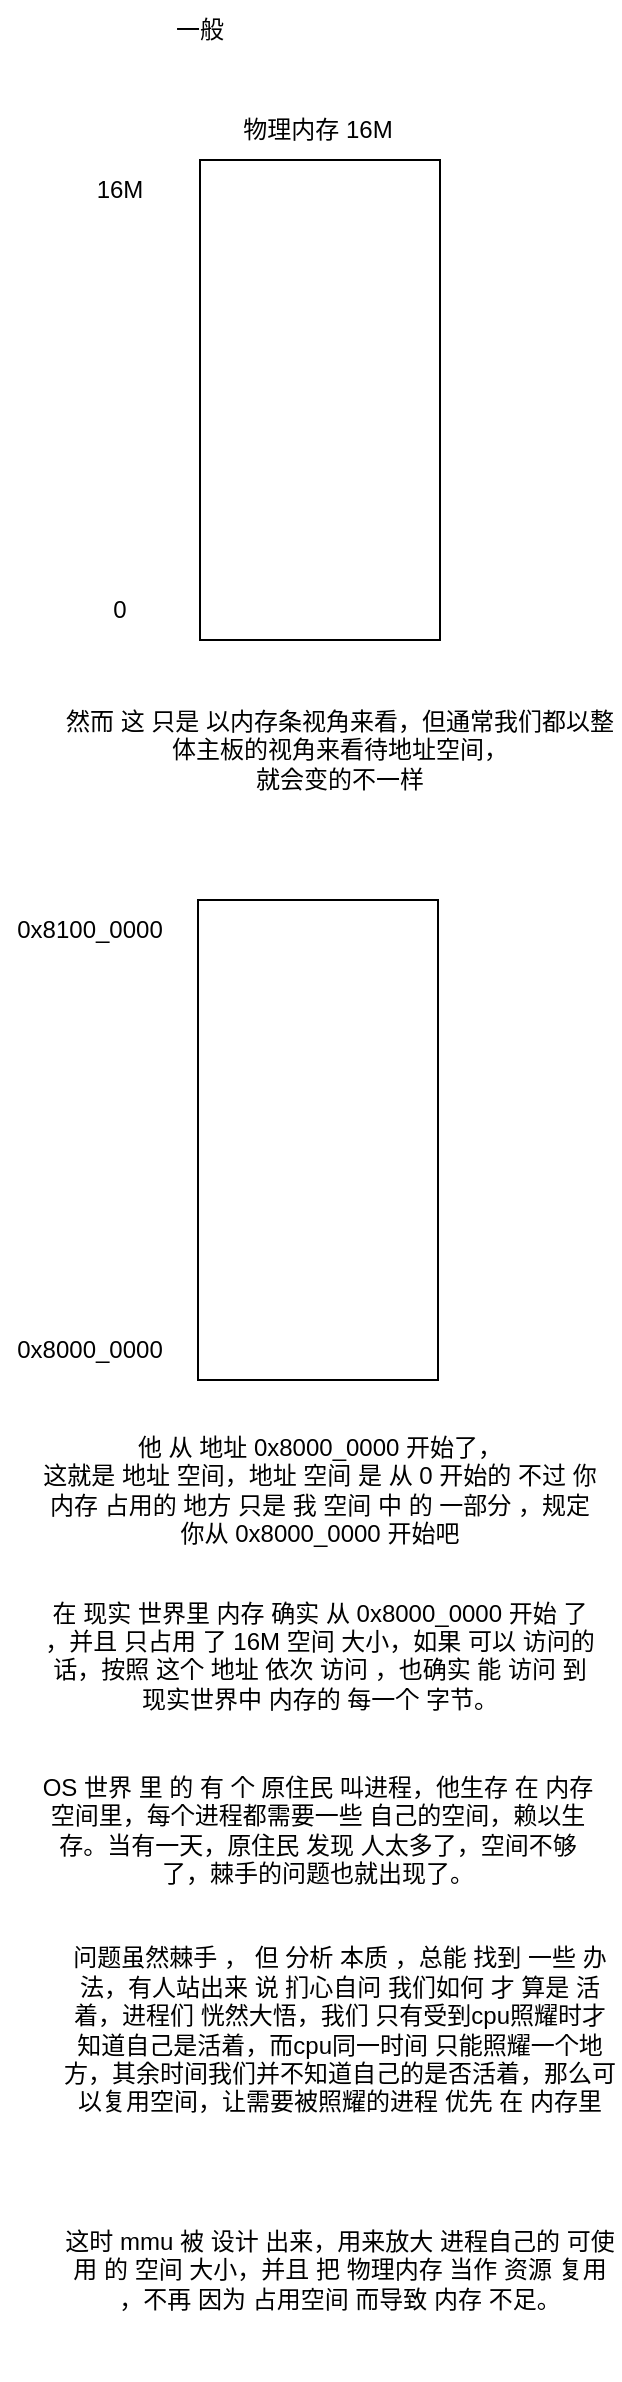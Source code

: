<mxfile version="15.5.1" type="github"><diagram id="F9qDpmXNefwMaMpQKwbR" name="Page-1"><mxGraphModel dx="1350" dy="713" grid="1" gridSize="10" guides="1" tooltips="1" connect="1" arrows="1" fold="1" page="1" pageScale="1" pageWidth="827" pageHeight="1169" math="0" shadow="0"><root><mxCell id="0"/><mxCell id="1" parent="0"/><mxCell id="p7E1pM_aZwbfDEpXX3bJ-1" value="" style="rounded=0;whiteSpace=wrap;html=1;" vertex="1" parent="1"><mxGeometry x="110" y="90" width="120" height="240" as="geometry"/></mxCell><mxCell id="p7E1pM_aZwbfDEpXX3bJ-2" value="一般" style="text;html=1;strokeColor=none;fillColor=none;align=center;verticalAlign=middle;whiteSpace=wrap;rounded=0;" vertex="1" parent="1"><mxGeometry x="80" y="10" width="60" height="30" as="geometry"/></mxCell><mxCell id="p7E1pM_aZwbfDEpXX3bJ-3" value="物理内存 16M" style="text;html=1;strokeColor=none;fillColor=none;align=center;verticalAlign=middle;whiteSpace=wrap;rounded=0;" vertex="1" parent="1"><mxGeometry x="109" y="60" width="120" height="30" as="geometry"/></mxCell><mxCell id="p7E1pM_aZwbfDEpXX3bJ-4" value="0" style="text;html=1;strokeColor=none;fillColor=none;align=center;verticalAlign=middle;whiteSpace=wrap;rounded=0;" vertex="1" parent="1"><mxGeometry x="40" y="300" width="60" height="30" as="geometry"/></mxCell><mxCell id="p7E1pM_aZwbfDEpXX3bJ-5" value="16M" style="text;html=1;strokeColor=none;fillColor=none;align=center;verticalAlign=middle;whiteSpace=wrap;rounded=0;" vertex="1" parent="1"><mxGeometry x="40" y="90" width="60" height="30" as="geometry"/></mxCell><mxCell id="p7E1pM_aZwbfDEpXX3bJ-6" value="然而 这 只是 以内存条视角来看，但通常我们都以整体主板的视角来看待地址空间，&lt;br&gt;就会变的不一样" style="text;html=1;strokeColor=none;fillColor=none;align=center;verticalAlign=middle;whiteSpace=wrap;rounded=0;" vertex="1" parent="1"><mxGeometry x="40" y="350" width="280" height="70" as="geometry"/></mxCell><mxCell id="p7E1pM_aZwbfDEpXX3bJ-8" value="0x8000_0000" style="text;html=1;strokeColor=none;fillColor=none;align=center;verticalAlign=middle;whiteSpace=wrap;rounded=0;" vertex="1" parent="1"><mxGeometry x="10" y="670" width="90" height="30" as="geometry"/></mxCell><mxCell id="p7E1pM_aZwbfDEpXX3bJ-9" value="0x8100_0000" style="text;html=1;strokeColor=none;fillColor=none;align=center;verticalAlign=middle;whiteSpace=wrap;rounded=0;" vertex="1" parent="1"><mxGeometry x="10" y="460" width="90" height="30" as="geometry"/></mxCell><mxCell id="p7E1pM_aZwbfDEpXX3bJ-10" value="" style="rounded=0;whiteSpace=wrap;html=1;" vertex="1" parent="1"><mxGeometry x="109" y="460" width="120" height="240" as="geometry"/></mxCell><mxCell id="p7E1pM_aZwbfDEpXX3bJ-11" value="他 从 地址 0x8000_0000 开始了，&lt;br&gt;这就是 地址 空间，地址 空间 是 从 0 开始的 不过 你内存 占用的 地方 只是 我 空间 中 的 一部分 ，规定 你从 0x8000_0000 开始吧" style="text;html=1;strokeColor=none;fillColor=none;align=center;verticalAlign=middle;whiteSpace=wrap;rounded=0;" vertex="1" parent="1"><mxGeometry x="30" y="720" width="280" height="70" as="geometry"/></mxCell><mxCell id="p7E1pM_aZwbfDEpXX3bJ-13" value="在 现实 世界里 内存 确实 从 0x8000_0000 开始 了 ，并且 只占用 了 16M 空间 大小，如果 可以 访问的话，按照 这个 地址 依次 访问 ，也确实 能 访问 到 现实世界中 内存的 每一个 字节。&lt;span style=&quot;color: rgba(0 , 0 , 0 , 0) ; font-family: monospace ; font-size: 0px&quot;&gt;%3CmxGraphModel%3E%3Croot%3E%3CmxCell%20id%3D%220%22%2F%3E%3CmxCell%20id%3D%221%22%20parent%3D%220%22%2F%3E%3CmxCell%20id%3D%222%22%20value%3D%22%E4%BB%96%20%E4%BB%8E%20%E5%9C%B0%E5%9D%80%200x8000_0000%20%E5%BC%80%E5%A7%8B%E4%BA%86%EF%BC%8C%26lt%3Bbr%26gt%3B%E8%BF%99%E5%B0%B1%E6%98%AF%20%E5%9C%B0%E5%9D%80%20%E7%A9%BA%E9%97%B4%22%20style%3D%22text%3Bhtml%3D1%3BstrokeColor%3Dnone%3BfillColor%3Dnone%3Balign%3Dcenter%3BverticalAlign%3Dmiddle%3BwhiteSpace%3Dwrap%3Brounded%3D0%3B%22%20vertex%3D%221%22%20parent%3D%221%22%3E%3CmxGeometry%20x%3D%2230%22%20y%3D%22720%22%20width%3D%22280%22%20height%3D%2270%22%20as%3D%22geometry%22%2F%3E%3C%2FmxCell%3E%3C%2Froot%3E%3C%2FmxGraphModel%3E&lt;/span&gt;&lt;br&gt;&lt;span style=&quot;color: rgba(0 , 0 , 0 , 0) ; font-family: monospace ; font-size: 0px&quot;&gt;%3CmxGraphModel%3E%3Croot%3E%3CmxCell%20id%3D%220%22%2F%3E%3CmxCell%20id%3D%221%22%20parent%3D%220%22%2F%3E%3CmxCell%20id%3D%222%22%20value%3D%22%E4%BB%96%20%E4%BB%8E%20%E5%9C%B0%E5%9D%80%200x8000_0000%20%E5%BC%80%E5%A7%8B%E4%BA%86%EF%BC%8C%26lt%3Bbr%26gt%3B%E8%BF%99%E5%B0%B1%E6%98%AF%20%E5%9C%B0%E5%9D%80%20%E7%A9%BA%E9%97%B4%22%20style%3D%22text%3Bhtml%3D1%3BstrokeColor%3Dnone%3BfillColor%3Dnone%3Balign%3Dcenter%3BverticalAlign%3Dmiddle%3BwhiteSpace%3Dwrap%3Brounded%3D0%3B%22%20vertex%3D%221%22%20parent%3D%221%22%3E%3CmxGeometry%20x%3D%2230%22%20y%3D%22720%22%20width%3D%22280%22%20height%3D%2270%22%20as%3D%22geometry%22%2F%3E%3C%2FmxCell%3E%3C%2Froot%3E%3C%2FmxGraphModel%3E&lt;/span&gt;" style="text;html=1;strokeColor=none;fillColor=none;align=center;verticalAlign=middle;whiteSpace=wrap;rounded=0;" vertex="1" parent="1"><mxGeometry x="30" y="810" width="280" height="70" as="geometry"/></mxCell><mxCell id="p7E1pM_aZwbfDEpXX3bJ-14" value="OS 世界 里 的 有 个 原住民 叫进程，他生存 在 内存 空间里，每个进程都需要一些 自己的空间，赖以生存。当有一天，原住民 发现 人太多了，空间不够了，棘手的问题也就出现了。" style="text;html=1;strokeColor=none;fillColor=none;align=center;verticalAlign=middle;whiteSpace=wrap;rounded=0;" vertex="1" parent="1"><mxGeometry x="29" y="890" width="280" height="70" as="geometry"/></mxCell><mxCell id="p7E1pM_aZwbfDEpXX3bJ-15" value="问题虽然棘手 ， 但 分析 本质 ，总能 找到 一些 办法，有人站出来 说 扪心自问 我们如何 才 算是 活着，进程们 恍然大悟，我们 只有受到cpu照耀时才知道自己是活着，而cpu同一时间 只能照耀一个地方，其余时间我们并不知道自己的是否活着，那么可以复用空间，让需要被照耀的进程 优先 在 内存里" style="text;html=1;strokeColor=none;fillColor=none;align=center;verticalAlign=middle;whiteSpace=wrap;rounded=0;" vertex="1" parent="1"><mxGeometry x="40" y="970" width="280" height="110" as="geometry"/></mxCell><mxCell id="p7E1pM_aZwbfDEpXX3bJ-16" value="这时 mmu 被 设计 出来，用来放大 进程自己的 可使用 的 空间 大小，并且 把 物理内存 当作 资源 复用 ，不再 因为 占用空间 而导致 内存 不足。" style="text;html=1;strokeColor=none;fillColor=none;align=center;verticalAlign=middle;whiteSpace=wrap;rounded=0;" vertex="1" parent="1"><mxGeometry x="40" y="1090" width="280" height="110" as="geometry"/></mxCell></root></mxGraphModel></diagram></mxfile>